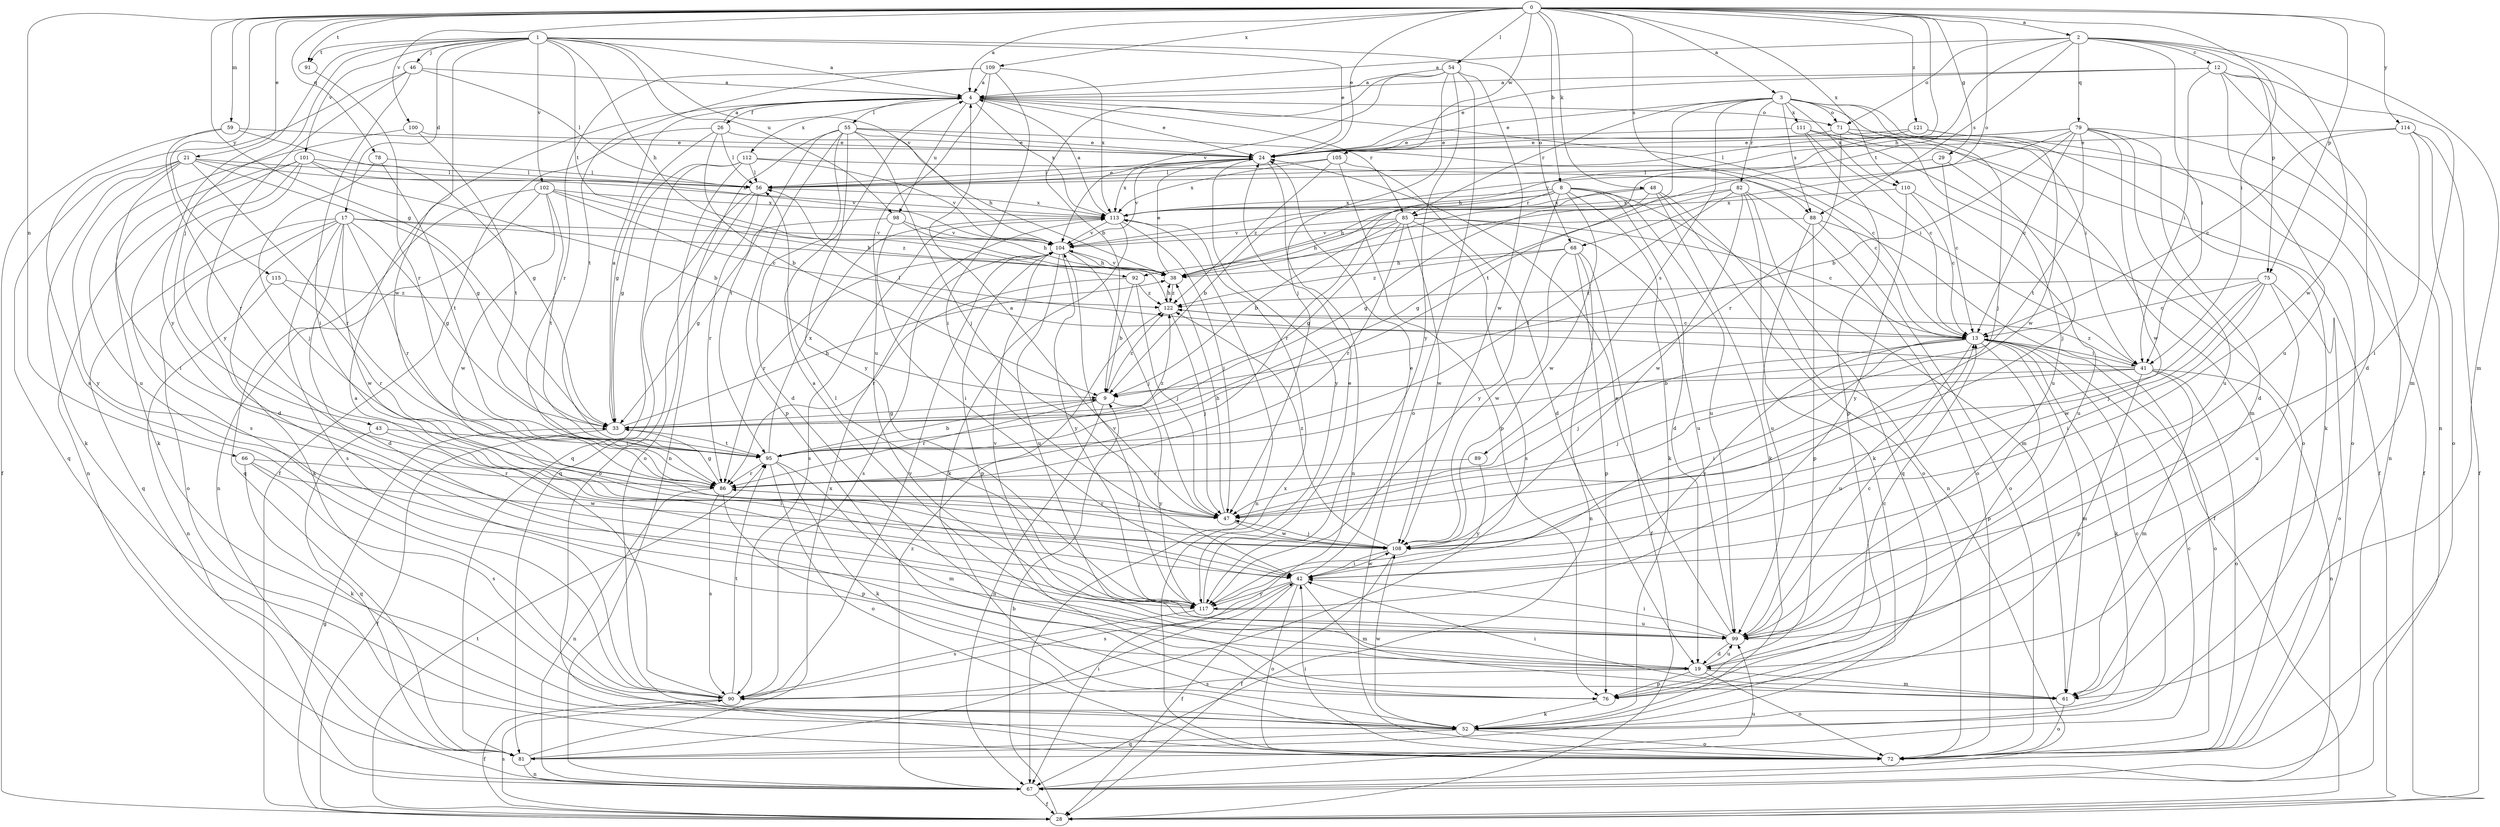 strict digraph  {
0;
1;
2;
3;
4;
8;
9;
12;
13;
17;
19;
21;
24;
26;
28;
29;
33;
38;
41;
42;
43;
46;
47;
48;
52;
54;
55;
56;
59;
61;
66;
67;
68;
71;
72;
75;
76;
78;
79;
81;
82;
85;
86;
88;
89;
90;
91;
92;
95;
98;
99;
100;
101;
102;
104;
105;
108;
109;
110;
111;
112;
113;
114;
115;
117;
121;
122;
0 -> 2  [label=a];
0 -> 3  [label=a];
0 -> 4  [label=a];
0 -> 8  [label=b];
0 -> 21  [label=e];
0 -> 24  [label=e];
0 -> 29  [label=g];
0 -> 33  [label=g];
0 -> 38  [label=h];
0 -> 41  [label=i];
0 -> 48  [label=k];
0 -> 54  [label=l];
0 -> 59  [label=m];
0 -> 66  [label=n];
0 -> 68  [label=o];
0 -> 75  [label=p];
0 -> 78  [label=q];
0 -> 88  [label=s];
0 -> 91  [label=t];
0 -> 100  [label=v];
0 -> 105  [label=w];
0 -> 109  [label=x];
0 -> 110  [label=x];
0 -> 114  [label=y];
0 -> 115  [label=y];
0 -> 121  [label=z];
1 -> 4  [label=a];
1 -> 17  [label=d];
1 -> 24  [label=e];
1 -> 38  [label=h];
1 -> 43  [label=j];
1 -> 46  [label=j];
1 -> 68  [label=o];
1 -> 91  [label=t];
1 -> 92  [label=t];
1 -> 98  [label=u];
1 -> 101  [label=v];
1 -> 102  [label=v];
1 -> 104  [label=v];
1 -> 108  [label=w];
1 -> 117  [label=y];
2 -> 4  [label=a];
2 -> 12  [label=c];
2 -> 41  [label=i];
2 -> 61  [label=m];
2 -> 71  [label=o];
2 -> 75  [label=p];
2 -> 79  [label=q];
2 -> 88  [label=s];
2 -> 92  [label=t];
2 -> 108  [label=w];
3 -> 24  [label=e];
3 -> 41  [label=i];
3 -> 47  [label=j];
3 -> 71  [label=o];
3 -> 82  [label=r];
3 -> 85  [label=r];
3 -> 88  [label=s];
3 -> 89  [label=s];
3 -> 95  [label=t];
3 -> 108  [label=w];
3 -> 110  [label=x];
3 -> 111  [label=x];
4 -> 24  [label=e];
4 -> 26  [label=f];
4 -> 41  [label=i];
4 -> 55  [label=l];
4 -> 71  [label=o];
4 -> 85  [label=r];
4 -> 98  [label=u];
4 -> 112  [label=x];
4 -> 113  [label=x];
8 -> 9  [label=b];
8 -> 19  [label=d];
8 -> 52  [label=k];
8 -> 61  [label=m];
8 -> 85  [label=r];
8 -> 86  [label=r];
8 -> 99  [label=u];
8 -> 108  [label=w];
8 -> 113  [label=x];
8 -> 117  [label=y];
9 -> 33  [label=g];
9 -> 67  [label=n];
9 -> 86  [label=r];
9 -> 117  [label=y];
9 -> 122  [label=z];
12 -> 4  [label=a];
12 -> 19  [label=d];
12 -> 24  [label=e];
12 -> 41  [label=i];
12 -> 61  [label=m];
12 -> 67  [label=n];
12 -> 99  [label=u];
13 -> 41  [label=i];
13 -> 42  [label=i];
13 -> 47  [label=j];
13 -> 52  [label=k];
13 -> 61  [label=m];
13 -> 72  [label=o];
13 -> 76  [label=p];
13 -> 99  [label=u];
13 -> 117  [label=y];
17 -> 19  [label=d];
17 -> 33  [label=g];
17 -> 38  [label=h];
17 -> 52  [label=k];
17 -> 72  [label=o];
17 -> 81  [label=q];
17 -> 86  [label=r];
17 -> 90  [label=s];
17 -> 104  [label=v];
17 -> 108  [label=w];
19 -> 4  [label=a];
19 -> 13  [label=c];
19 -> 61  [label=m];
19 -> 72  [label=o];
19 -> 76  [label=p];
19 -> 90  [label=s];
19 -> 99  [label=u];
21 -> 33  [label=g];
21 -> 42  [label=i];
21 -> 52  [label=k];
21 -> 56  [label=l];
21 -> 81  [label=q];
21 -> 86  [label=r];
21 -> 113  [label=x];
21 -> 117  [label=y];
24 -> 56  [label=l];
24 -> 67  [label=n];
24 -> 104  [label=v];
24 -> 113  [label=x];
24 -> 117  [label=y];
26 -> 4  [label=a];
26 -> 9  [label=b];
26 -> 24  [label=e];
26 -> 28  [label=f];
26 -> 33  [label=g];
26 -> 56  [label=l];
28 -> 9  [label=b];
28 -> 33  [label=g];
28 -> 90  [label=s];
28 -> 95  [label=t];
29 -> 13  [label=c];
29 -> 47  [label=j];
29 -> 56  [label=l];
33 -> 4  [label=a];
33 -> 28  [label=f];
33 -> 38  [label=h];
33 -> 95  [label=t];
38 -> 24  [label=e];
38 -> 104  [label=v];
38 -> 122  [label=z];
41 -> 9  [label=b];
41 -> 47  [label=j];
41 -> 56  [label=l];
41 -> 61  [label=m];
41 -> 67  [label=n];
41 -> 72  [label=o];
41 -> 76  [label=p];
41 -> 122  [label=z];
42 -> 24  [label=e];
42 -> 28  [label=f];
42 -> 61  [label=m];
42 -> 72  [label=o];
42 -> 90  [label=s];
42 -> 108  [label=w];
42 -> 117  [label=y];
43 -> 42  [label=i];
43 -> 81  [label=q];
43 -> 95  [label=t];
46 -> 4  [label=a];
46 -> 42  [label=i];
46 -> 56  [label=l];
46 -> 90  [label=s];
46 -> 117  [label=y];
47 -> 4  [label=a];
47 -> 38  [label=h];
47 -> 86  [label=r];
47 -> 108  [label=w];
48 -> 33  [label=g];
48 -> 38  [label=h];
48 -> 52  [label=k];
48 -> 67  [label=n];
48 -> 72  [label=o];
48 -> 113  [label=x];
52 -> 13  [label=c];
52 -> 72  [label=o];
52 -> 81  [label=q];
52 -> 108  [label=w];
54 -> 4  [label=a];
54 -> 9  [label=b];
54 -> 47  [label=j];
54 -> 72  [label=o];
54 -> 104  [label=v];
54 -> 108  [label=w];
54 -> 117  [label=y];
55 -> 13  [label=c];
55 -> 19  [label=d];
55 -> 24  [label=e];
55 -> 38  [label=h];
55 -> 47  [label=j];
55 -> 67  [label=n];
55 -> 76  [label=p];
55 -> 95  [label=t];
55 -> 117  [label=y];
56 -> 24  [label=e];
56 -> 72  [label=o];
56 -> 81  [label=q];
56 -> 86  [label=r];
56 -> 113  [label=x];
59 -> 24  [label=e];
59 -> 28  [label=f];
59 -> 33  [label=g];
59 -> 86  [label=r];
61 -> 42  [label=i];
61 -> 72  [label=o];
66 -> 52  [label=k];
66 -> 86  [label=r];
66 -> 90  [label=s];
66 -> 108  [label=w];
67 -> 28  [label=f];
67 -> 99  [label=u];
67 -> 122  [label=z];
68 -> 28  [label=f];
68 -> 38  [label=h];
68 -> 67  [label=n];
68 -> 76  [label=p];
68 -> 108  [label=w];
68 -> 122  [label=z];
71 -> 24  [label=e];
71 -> 28  [label=f];
71 -> 61  [label=m];
71 -> 86  [label=r];
71 -> 99  [label=u];
72 -> 42  [label=i];
72 -> 113  [label=x];
75 -> 13  [label=c];
75 -> 42  [label=i];
75 -> 47  [label=j];
75 -> 72  [label=o];
75 -> 99  [label=u];
75 -> 108  [label=w];
75 -> 122  [label=z];
76 -> 52  [label=k];
78 -> 47  [label=j];
78 -> 56  [label=l];
78 -> 95  [label=t];
79 -> 9  [label=b];
79 -> 13  [label=c];
79 -> 19  [label=d];
79 -> 24  [label=e];
79 -> 56  [label=l];
79 -> 67  [label=n];
79 -> 95  [label=t];
79 -> 99  [label=u];
79 -> 104  [label=v];
79 -> 108  [label=w];
81 -> 13  [label=c];
81 -> 42  [label=i];
81 -> 67  [label=n];
81 -> 113  [label=x];
82 -> 33  [label=g];
82 -> 52  [label=k];
82 -> 72  [label=o];
82 -> 81  [label=q];
82 -> 95  [label=t];
82 -> 108  [label=w];
82 -> 113  [label=x];
85 -> 9  [label=b];
85 -> 13  [label=c];
85 -> 33  [label=g];
85 -> 38  [label=h];
85 -> 86  [label=r];
85 -> 90  [label=s];
85 -> 99  [label=u];
85 -> 104  [label=v];
85 -> 108  [label=w];
86 -> 33  [label=g];
86 -> 47  [label=j];
86 -> 67  [label=n];
86 -> 76  [label=p];
86 -> 90  [label=s];
88 -> 28  [label=f];
88 -> 72  [label=o];
88 -> 76  [label=p];
88 -> 99  [label=u];
88 -> 104  [label=v];
89 -> 86  [label=r];
89 -> 117  [label=y];
90 -> 4  [label=a];
90 -> 28  [label=f];
90 -> 95  [label=t];
90 -> 104  [label=v];
91 -> 86  [label=r];
92 -> 9  [label=b];
92 -> 47  [label=j];
92 -> 86  [label=r];
92 -> 122  [label=z];
95 -> 9  [label=b];
95 -> 52  [label=k];
95 -> 61  [label=m];
95 -> 72  [label=o];
95 -> 86  [label=r];
95 -> 113  [label=x];
95 -> 122  [label=z];
98 -> 33  [label=g];
98 -> 38  [label=h];
98 -> 42  [label=i];
98 -> 104  [label=v];
99 -> 13  [label=c];
99 -> 19  [label=d];
99 -> 24  [label=e];
99 -> 42  [label=i];
99 -> 104  [label=v];
100 -> 24  [label=e];
100 -> 95  [label=t];
100 -> 99  [label=u];
101 -> 9  [label=b];
101 -> 19  [label=d];
101 -> 52  [label=k];
101 -> 56  [label=l];
101 -> 67  [label=n];
101 -> 90  [label=s];
101 -> 104  [label=v];
102 -> 13  [label=c];
102 -> 67  [label=n];
102 -> 81  [label=q];
102 -> 95  [label=t];
102 -> 108  [label=w];
102 -> 113  [label=x];
102 -> 122  [label=z];
104 -> 38  [label=h];
104 -> 47  [label=j];
104 -> 76  [label=p];
104 -> 86  [label=r];
104 -> 90  [label=s];
104 -> 99  [label=u];
104 -> 117  [label=y];
105 -> 19  [label=d];
105 -> 56  [label=l];
105 -> 76  [label=p];
105 -> 113  [label=x];
105 -> 122  [label=z];
108 -> 28  [label=f];
108 -> 42  [label=i];
108 -> 47  [label=j];
108 -> 122  [label=z];
109 -> 4  [label=a];
109 -> 42  [label=i];
109 -> 86  [label=r];
109 -> 95  [label=t];
109 -> 99  [label=u];
109 -> 113  [label=x];
110 -> 13  [label=c];
110 -> 99  [label=u];
110 -> 113  [label=x];
110 -> 117  [label=y];
111 -> 13  [label=c];
111 -> 24  [label=e];
111 -> 28  [label=f];
111 -> 72  [label=o];
111 -> 76  [label=p];
112 -> 13  [label=c];
112 -> 33  [label=g];
112 -> 56  [label=l];
112 -> 72  [label=o];
112 -> 81  [label=q];
112 -> 104  [label=v];
113 -> 4  [label=a];
113 -> 47  [label=j];
113 -> 52  [label=k];
113 -> 67  [label=n];
113 -> 90  [label=s];
113 -> 104  [label=v];
114 -> 13  [label=c];
114 -> 24  [label=e];
114 -> 28  [label=f];
114 -> 42  [label=i];
114 -> 72  [label=o];
115 -> 67  [label=n];
115 -> 86  [label=r];
115 -> 122  [label=z];
117 -> 24  [label=e];
117 -> 56  [label=l];
117 -> 90  [label=s];
117 -> 99  [label=u];
117 -> 104  [label=v];
121 -> 24  [label=e];
121 -> 38  [label=h];
121 -> 52  [label=k];
121 -> 72  [label=o];
122 -> 13  [label=c];
122 -> 38  [label=h];
122 -> 47  [label=j];
}
